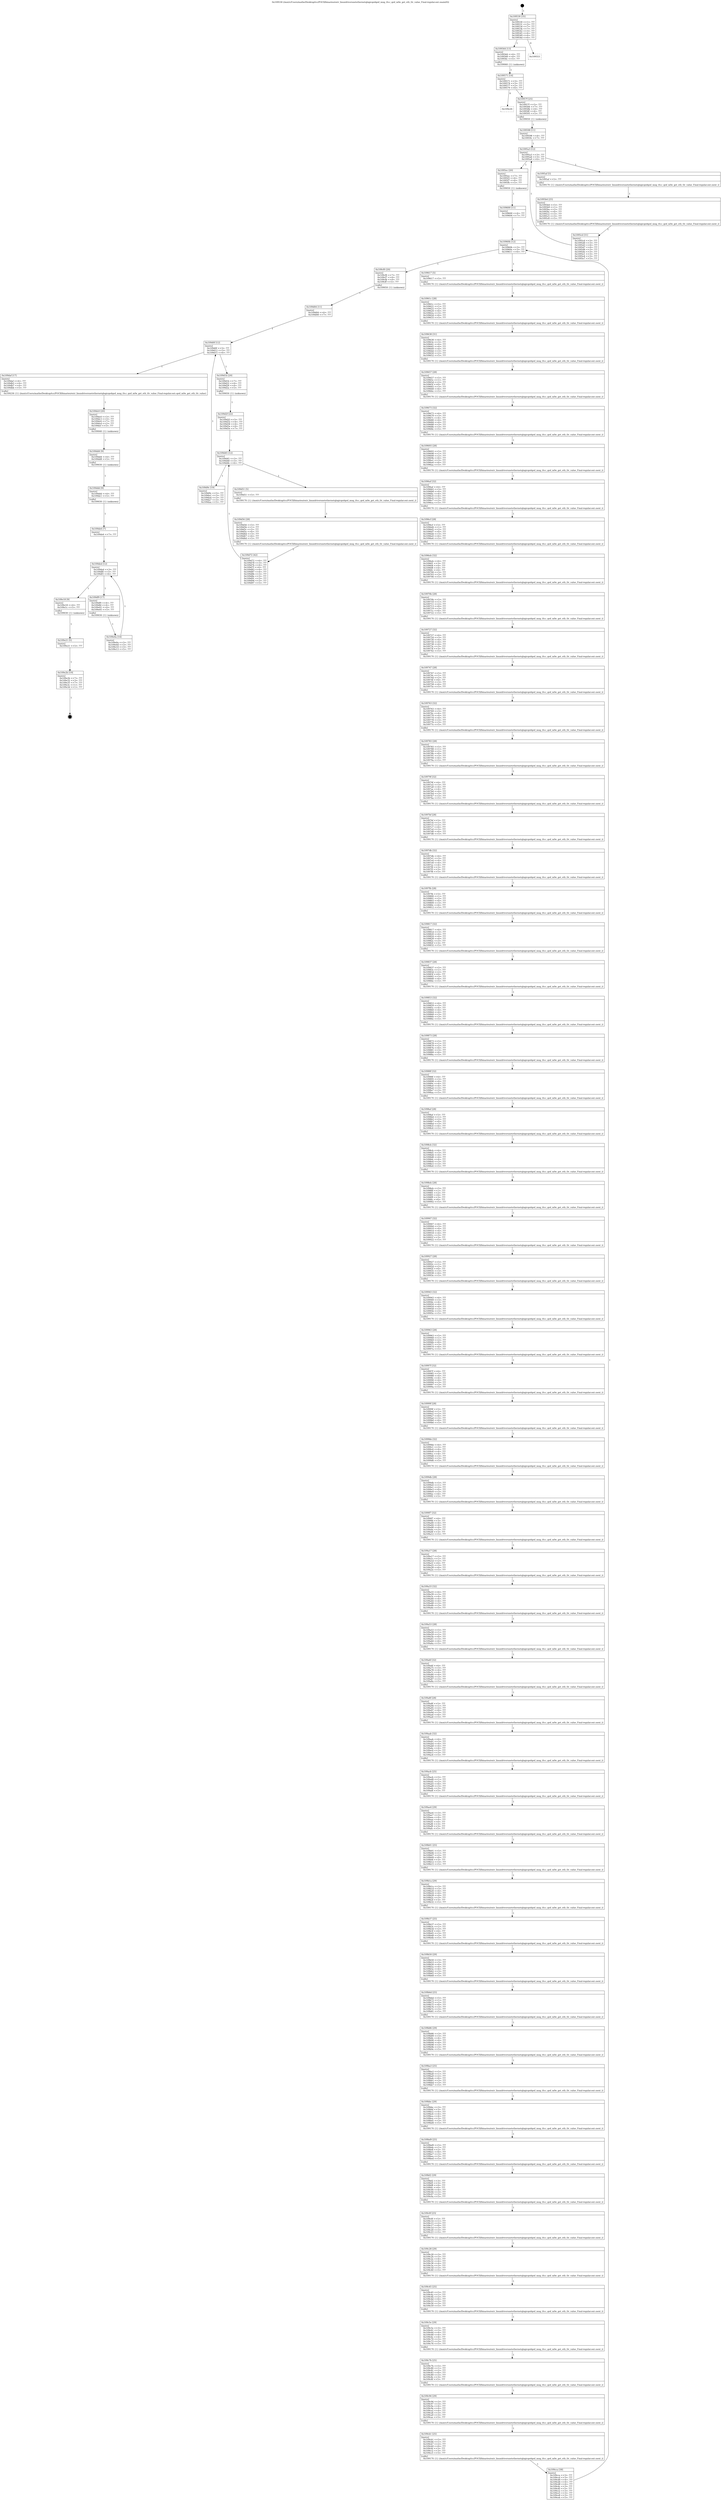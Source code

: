 digraph "0x109530" {
  label = "0x109530 (/mnt/c/Users/mathe/Desktop/tcc/POCII/binaries/extr_linuxdriversnetethernetqlogicqedqed_mng_tlv.c_qed_mfw_get_eth_tlv_value_Final-regular.out::main(0))"
  labelloc = "t"
  node[shape=record]

  Entry [label="",width=0.3,height=0.3,shape=circle,fillcolor=black,style=filled]
  "0x109530" [label="{
     0x109530 [35]\l
     | [instrs]\l
     &nbsp;&nbsp;0x109530 \<+1\>: ???\l
     &nbsp;&nbsp;0x109531 \<+3\>: ???\l
     &nbsp;&nbsp;0x109534 \<+7\>: ???\l
     &nbsp;&nbsp;0x10953b \<+7\>: ???\l
     &nbsp;&nbsp;0x109542 \<+3\>: ???\l
     &nbsp;&nbsp;0x109545 \<+4\>: ???\l
     &nbsp;&nbsp;0x109549 \<+4\>: ???\l
     &nbsp;&nbsp;0x10954d \<+6\>: ???\l
  }"]
  "0x109564" [label="{
     0x109564 [13]\l
     | [instrs]\l
     &nbsp;&nbsp;0x109564 \<+4\>: ???\l
     &nbsp;&nbsp;0x109568 \<+4\>: ???\l
     &nbsp;&nbsp;0x10956c \<+5\>: ???\l
     | [calls]\l
     &nbsp;&nbsp;0x109060 \{1\} (unknown)\l
  }"]
  "0x109553" [label="{
     0x109553\l
  }", style=dashed]
  "0x109571" [label="{
     0x109571 [14]\l
     | [instrs]\l
     &nbsp;&nbsp;0x109571 \<+3\>: ???\l
     &nbsp;&nbsp;0x109574 \<+3\>: ???\l
     &nbsp;&nbsp;0x109577 \<+2\>: ???\l
     &nbsp;&nbsp;0x109579 \<+6\>: ???\l
  }"]
  "0x109e26" [label="{
     0x109e26\l
  }", style=dashed]
  "0x10957f" [label="{
     0x10957f [25]\l
     | [instrs]\l
     &nbsp;&nbsp;0x10957f \<+5\>: ???\l
     &nbsp;&nbsp;0x109584 \<+7\>: ???\l
     &nbsp;&nbsp;0x10958b \<+4\>: ???\l
     &nbsp;&nbsp;0x10958f \<+4\>: ???\l
     &nbsp;&nbsp;0x109593 \<+5\>: ???\l
     | [calls]\l
     &nbsp;&nbsp;0x109050 \{1\} (unknown)\l
  }"]
  Exit [label="",width=0.3,height=0.3,shape=circle,fillcolor=black,style=filled,peripheries=2]
  "0x1095a3" [label="{
     0x1095a3 [12]\l
     | [instrs]\l
     &nbsp;&nbsp;0x1095a3 \<+3\>: ???\l
     &nbsp;&nbsp;0x1095a6 \<+3\>: ???\l
     &nbsp;&nbsp;0x1095a9 \<+6\>: ???\l
  }"]
  "0x1095ec" [label="{
     0x1095ec [20]\l
     | [instrs]\l
     &nbsp;&nbsp;0x1095ec \<+7\>: ???\l
     &nbsp;&nbsp;0x1095f3 \<+4\>: ???\l
     &nbsp;&nbsp;0x1095f7 \<+4\>: ???\l
     &nbsp;&nbsp;0x1095fb \<+5\>: ???\l
     | [calls]\l
     &nbsp;&nbsp;0x109050 \{1\} (unknown)\l
  }"]
  "0x1095af" [label="{
     0x1095af [5]\l
     | [instrs]\l
     &nbsp;&nbsp;0x1095af \<+5\>: ???\l
     | [calls]\l
     &nbsp;&nbsp;0x109170 \{1\} (/mnt/c/Users/mathe/Desktop/tcc/POCII/binaries/extr_linuxdriversnetethernetqlogicqedqed_mng_tlv.c_qed_mfw_get_eth_tlv_value_Final-regular.out::next_i)\l
  }"]
  "0x1095b4" [label="{
     0x1095b4 [25]\l
     | [instrs]\l
     &nbsp;&nbsp;0x1095b4 \<+5\>: ???\l
     &nbsp;&nbsp;0x1095b9 \<+1\>: ???\l
     &nbsp;&nbsp;0x1095ba \<+2\>: ???\l
     &nbsp;&nbsp;0x1095bc \<+6\>: ???\l
     &nbsp;&nbsp;0x1095c2 \<+3\>: ???\l
     &nbsp;&nbsp;0x1095c5 \<+3\>: ???\l
     &nbsp;&nbsp;0x1095c8 \<+5\>: ???\l
     | [calls]\l
     &nbsp;&nbsp;0x109170 \{1\} (/mnt/c/Users/mathe/Desktop/tcc/POCII/binaries/extr_linuxdriversnetethernetqlogicqedqed_mng_tlv.c_qed_mfw_get_eth_tlv_value_Final-regular.out::next_i)\l
  }"]
  "0x1095cd" [label="{
     0x1095cd [31]\l
     | [instrs]\l
     &nbsp;&nbsp;0x1095cd \<+3\>: ???\l
     &nbsp;&nbsp;0x1095d0 \<+3\>: ???\l
     &nbsp;&nbsp;0x1095d3 \<+4\>: ???\l
     &nbsp;&nbsp;0x1095d7 \<+4\>: ???\l
     &nbsp;&nbsp;0x1095db \<+3\>: ???\l
     &nbsp;&nbsp;0x1095de \<+3\>: ???\l
     &nbsp;&nbsp;0x1095e1 \<+3\>: ???\l
     &nbsp;&nbsp;0x1095e4 \<+3\>: ???\l
     &nbsp;&nbsp;0x1095e7 \<+5\>: ???\l
  }"]
  "0x109598" [label="{
     0x109598 [11]\l
     | [instrs]\l
     &nbsp;&nbsp;0x109598 \<+4\>: ???\l
     &nbsp;&nbsp;0x10959c \<+7\>: ???\l
  }"]
  "0x10960b" [label="{
     0x10960b [12]\l
     | [instrs]\l
     &nbsp;&nbsp;0x10960b \<+3\>: ???\l
     &nbsp;&nbsp;0x10960e \<+3\>: ???\l
     &nbsp;&nbsp;0x109611 \<+6\>: ???\l
  }"]
  "0x109cf0" [label="{
     0x109cf0 [20]\l
     | [instrs]\l
     &nbsp;&nbsp;0x109cf0 \<+7\>: ???\l
     &nbsp;&nbsp;0x109cf7 \<+4\>: ???\l
     &nbsp;&nbsp;0x109cfb \<+4\>: ???\l
     &nbsp;&nbsp;0x109cff \<+5\>: ???\l
     | [calls]\l
     &nbsp;&nbsp;0x109050 \{1\} (unknown)\l
  }"]
  "0x109617" [label="{
     0x109617 [5]\l
     | [instrs]\l
     &nbsp;&nbsp;0x109617 \<+5\>: ???\l
     | [calls]\l
     &nbsp;&nbsp;0x109170 \{1\} (/mnt/c/Users/mathe/Desktop/tcc/POCII/binaries/extr_linuxdriversnetethernetqlogicqedqed_mng_tlv.c_qed_mfw_get_eth_tlv_value_Final-regular.out::next_i)\l
  }"]
  "0x10961c" [label="{
     0x10961c [28]\l
     | [instrs]\l
     &nbsp;&nbsp;0x10961c \<+5\>: ???\l
     &nbsp;&nbsp;0x109621 \<+1\>: ???\l
     &nbsp;&nbsp;0x109622 \<+2\>: ???\l
     &nbsp;&nbsp;0x109624 \<+6\>: ???\l
     &nbsp;&nbsp;0x10962a \<+3\>: ???\l
     &nbsp;&nbsp;0x10962d \<+6\>: ???\l
     &nbsp;&nbsp;0x109633 \<+5\>: ???\l
     | [calls]\l
     &nbsp;&nbsp;0x109170 \{1\} (/mnt/c/Users/mathe/Desktop/tcc/POCII/binaries/extr_linuxdriversnetethernetqlogicqedqed_mng_tlv.c_qed_mfw_get_eth_tlv_value_Final-regular.out::next_i)\l
  }"]
  "0x109638" [label="{
     0x109638 [31]\l
     | [instrs]\l
     &nbsp;&nbsp;0x109638 \<+6\>: ???\l
     &nbsp;&nbsp;0x10963e \<+3\>: ???\l
     &nbsp;&nbsp;0x109641 \<+4\>: ???\l
     &nbsp;&nbsp;0x109645 \<+4\>: ???\l
     &nbsp;&nbsp;0x109649 \<+4\>: ???\l
     &nbsp;&nbsp;0x10964d \<+3\>: ???\l
     &nbsp;&nbsp;0x109650 \<+2\>: ???\l
     &nbsp;&nbsp;0x109652 \<+5\>: ???\l
     | [calls]\l
     &nbsp;&nbsp;0x109170 \{1\} (/mnt/c/Users/mathe/Desktop/tcc/POCII/binaries/extr_linuxdriversnetethernetqlogicqedqed_mng_tlv.c_qed_mfw_get_eth_tlv_value_Final-regular.out::next_i)\l
  }"]
  "0x109657" [label="{
     0x109657 [28]\l
     | [instrs]\l
     &nbsp;&nbsp;0x109657 \<+5\>: ???\l
     &nbsp;&nbsp;0x10965c \<+1\>: ???\l
     &nbsp;&nbsp;0x10965d \<+2\>: ???\l
     &nbsp;&nbsp;0x10965f \<+6\>: ???\l
     &nbsp;&nbsp;0x109665 \<+3\>: ???\l
     &nbsp;&nbsp;0x109668 \<+6\>: ???\l
     &nbsp;&nbsp;0x10966e \<+5\>: ???\l
     | [calls]\l
     &nbsp;&nbsp;0x109170 \{1\} (/mnt/c/Users/mathe/Desktop/tcc/POCII/binaries/extr_linuxdriversnetethernetqlogicqedqed_mng_tlv.c_qed_mfw_get_eth_tlv_value_Final-regular.out::next_i)\l
  }"]
  "0x109673" [label="{
     0x109673 [32]\l
     | [instrs]\l
     &nbsp;&nbsp;0x109673 \<+6\>: ???\l
     &nbsp;&nbsp;0x109679 \<+3\>: ???\l
     &nbsp;&nbsp;0x10967c \<+4\>: ???\l
     &nbsp;&nbsp;0x109680 \<+4\>: ???\l
     &nbsp;&nbsp;0x109684 \<+4\>: ???\l
     &nbsp;&nbsp;0x109688 \<+3\>: ???\l
     &nbsp;&nbsp;0x10968b \<+3\>: ???\l
     &nbsp;&nbsp;0x10968e \<+5\>: ???\l
     | [calls]\l
     &nbsp;&nbsp;0x109170 \{1\} (/mnt/c/Users/mathe/Desktop/tcc/POCII/binaries/extr_linuxdriversnetethernetqlogicqedqed_mng_tlv.c_qed_mfw_get_eth_tlv_value_Final-regular.out::next_i)\l
  }"]
  "0x109693" [label="{
     0x109693 [28]\l
     | [instrs]\l
     &nbsp;&nbsp;0x109693 \<+5\>: ???\l
     &nbsp;&nbsp;0x109698 \<+1\>: ???\l
     &nbsp;&nbsp;0x109699 \<+2\>: ???\l
     &nbsp;&nbsp;0x10969b \<+6\>: ???\l
     &nbsp;&nbsp;0x1096a1 \<+3\>: ???\l
     &nbsp;&nbsp;0x1096a4 \<+6\>: ???\l
     &nbsp;&nbsp;0x1096aa \<+5\>: ???\l
     | [calls]\l
     &nbsp;&nbsp;0x109170 \{1\} (/mnt/c/Users/mathe/Desktop/tcc/POCII/binaries/extr_linuxdriversnetethernetqlogicqedqed_mng_tlv.c_qed_mfw_get_eth_tlv_value_Final-regular.out::next_i)\l
  }"]
  "0x1096af" [label="{
     0x1096af [32]\l
     | [instrs]\l
     &nbsp;&nbsp;0x1096af \<+6\>: ???\l
     &nbsp;&nbsp;0x1096b5 \<+3\>: ???\l
     &nbsp;&nbsp;0x1096b8 \<+4\>: ???\l
     &nbsp;&nbsp;0x1096bc \<+4\>: ???\l
     &nbsp;&nbsp;0x1096c0 \<+4\>: ???\l
     &nbsp;&nbsp;0x1096c4 \<+3\>: ???\l
     &nbsp;&nbsp;0x1096c7 \<+3\>: ???\l
     &nbsp;&nbsp;0x1096ca \<+5\>: ???\l
     | [calls]\l
     &nbsp;&nbsp;0x109170 \{1\} (/mnt/c/Users/mathe/Desktop/tcc/POCII/binaries/extr_linuxdriversnetethernetqlogicqedqed_mng_tlv.c_qed_mfw_get_eth_tlv_value_Final-regular.out::next_i)\l
  }"]
  "0x1096cf" [label="{
     0x1096cf [28]\l
     | [instrs]\l
     &nbsp;&nbsp;0x1096cf \<+5\>: ???\l
     &nbsp;&nbsp;0x1096d4 \<+1\>: ???\l
     &nbsp;&nbsp;0x1096d5 \<+2\>: ???\l
     &nbsp;&nbsp;0x1096d7 \<+6\>: ???\l
     &nbsp;&nbsp;0x1096dd \<+3\>: ???\l
     &nbsp;&nbsp;0x1096e0 \<+6\>: ???\l
     &nbsp;&nbsp;0x1096e6 \<+5\>: ???\l
     | [calls]\l
     &nbsp;&nbsp;0x109170 \{1\} (/mnt/c/Users/mathe/Desktop/tcc/POCII/binaries/extr_linuxdriversnetethernetqlogicqedqed_mng_tlv.c_qed_mfw_get_eth_tlv_value_Final-regular.out::next_i)\l
  }"]
  "0x1096eb" [label="{
     0x1096eb [32]\l
     | [instrs]\l
     &nbsp;&nbsp;0x1096eb \<+6\>: ???\l
     &nbsp;&nbsp;0x1096f1 \<+3\>: ???\l
     &nbsp;&nbsp;0x1096f4 \<+4\>: ???\l
     &nbsp;&nbsp;0x1096f8 \<+4\>: ???\l
     &nbsp;&nbsp;0x1096fc \<+4\>: ???\l
     &nbsp;&nbsp;0x109700 \<+3\>: ???\l
     &nbsp;&nbsp;0x109703 \<+3\>: ???\l
     &nbsp;&nbsp;0x109706 \<+5\>: ???\l
     | [calls]\l
     &nbsp;&nbsp;0x109170 \{1\} (/mnt/c/Users/mathe/Desktop/tcc/POCII/binaries/extr_linuxdriversnetethernetqlogicqedqed_mng_tlv.c_qed_mfw_get_eth_tlv_value_Final-regular.out::next_i)\l
  }"]
  "0x10970b" [label="{
     0x10970b [28]\l
     | [instrs]\l
     &nbsp;&nbsp;0x10970b \<+5\>: ???\l
     &nbsp;&nbsp;0x109710 \<+1\>: ???\l
     &nbsp;&nbsp;0x109711 \<+2\>: ???\l
     &nbsp;&nbsp;0x109713 \<+6\>: ???\l
     &nbsp;&nbsp;0x109719 \<+3\>: ???\l
     &nbsp;&nbsp;0x10971c \<+6\>: ???\l
     &nbsp;&nbsp;0x109722 \<+5\>: ???\l
     | [calls]\l
     &nbsp;&nbsp;0x109170 \{1\} (/mnt/c/Users/mathe/Desktop/tcc/POCII/binaries/extr_linuxdriversnetethernetqlogicqedqed_mng_tlv.c_qed_mfw_get_eth_tlv_value_Final-regular.out::next_i)\l
  }"]
  "0x109727" [label="{
     0x109727 [32]\l
     | [instrs]\l
     &nbsp;&nbsp;0x109727 \<+6\>: ???\l
     &nbsp;&nbsp;0x10972d \<+3\>: ???\l
     &nbsp;&nbsp;0x109730 \<+4\>: ???\l
     &nbsp;&nbsp;0x109734 \<+4\>: ???\l
     &nbsp;&nbsp;0x109738 \<+4\>: ???\l
     &nbsp;&nbsp;0x10973c \<+3\>: ???\l
     &nbsp;&nbsp;0x10973f \<+3\>: ???\l
     &nbsp;&nbsp;0x109742 \<+5\>: ???\l
     | [calls]\l
     &nbsp;&nbsp;0x109170 \{1\} (/mnt/c/Users/mathe/Desktop/tcc/POCII/binaries/extr_linuxdriversnetethernetqlogicqedqed_mng_tlv.c_qed_mfw_get_eth_tlv_value_Final-regular.out::next_i)\l
  }"]
  "0x109747" [label="{
     0x109747 [28]\l
     | [instrs]\l
     &nbsp;&nbsp;0x109747 \<+5\>: ???\l
     &nbsp;&nbsp;0x10974c \<+1\>: ???\l
     &nbsp;&nbsp;0x10974d \<+2\>: ???\l
     &nbsp;&nbsp;0x10974f \<+6\>: ???\l
     &nbsp;&nbsp;0x109755 \<+3\>: ???\l
     &nbsp;&nbsp;0x109758 \<+6\>: ???\l
     &nbsp;&nbsp;0x10975e \<+5\>: ???\l
     | [calls]\l
     &nbsp;&nbsp;0x109170 \{1\} (/mnt/c/Users/mathe/Desktop/tcc/POCII/binaries/extr_linuxdriversnetethernetqlogicqedqed_mng_tlv.c_qed_mfw_get_eth_tlv_value_Final-regular.out::next_i)\l
  }"]
  "0x109763" [label="{
     0x109763 [32]\l
     | [instrs]\l
     &nbsp;&nbsp;0x109763 \<+6\>: ???\l
     &nbsp;&nbsp;0x109769 \<+3\>: ???\l
     &nbsp;&nbsp;0x10976c \<+4\>: ???\l
     &nbsp;&nbsp;0x109770 \<+4\>: ???\l
     &nbsp;&nbsp;0x109774 \<+4\>: ???\l
     &nbsp;&nbsp;0x109778 \<+3\>: ???\l
     &nbsp;&nbsp;0x10977b \<+3\>: ???\l
     &nbsp;&nbsp;0x10977e \<+5\>: ???\l
     | [calls]\l
     &nbsp;&nbsp;0x109170 \{1\} (/mnt/c/Users/mathe/Desktop/tcc/POCII/binaries/extr_linuxdriversnetethernetqlogicqedqed_mng_tlv.c_qed_mfw_get_eth_tlv_value_Final-regular.out::next_i)\l
  }"]
  "0x109783" [label="{
     0x109783 [28]\l
     | [instrs]\l
     &nbsp;&nbsp;0x109783 \<+5\>: ???\l
     &nbsp;&nbsp;0x109788 \<+1\>: ???\l
     &nbsp;&nbsp;0x109789 \<+2\>: ???\l
     &nbsp;&nbsp;0x10978b \<+6\>: ???\l
     &nbsp;&nbsp;0x109791 \<+3\>: ???\l
     &nbsp;&nbsp;0x109794 \<+6\>: ???\l
     &nbsp;&nbsp;0x10979a \<+5\>: ???\l
     | [calls]\l
     &nbsp;&nbsp;0x109170 \{1\} (/mnt/c/Users/mathe/Desktop/tcc/POCII/binaries/extr_linuxdriversnetethernetqlogicqedqed_mng_tlv.c_qed_mfw_get_eth_tlv_value_Final-regular.out::next_i)\l
  }"]
  "0x10979f" [label="{
     0x10979f [32]\l
     | [instrs]\l
     &nbsp;&nbsp;0x10979f \<+6\>: ???\l
     &nbsp;&nbsp;0x1097a5 \<+3\>: ???\l
     &nbsp;&nbsp;0x1097a8 \<+4\>: ???\l
     &nbsp;&nbsp;0x1097ac \<+4\>: ???\l
     &nbsp;&nbsp;0x1097b0 \<+4\>: ???\l
     &nbsp;&nbsp;0x1097b4 \<+3\>: ???\l
     &nbsp;&nbsp;0x1097b7 \<+3\>: ???\l
     &nbsp;&nbsp;0x1097ba \<+5\>: ???\l
     | [calls]\l
     &nbsp;&nbsp;0x109170 \{1\} (/mnt/c/Users/mathe/Desktop/tcc/POCII/binaries/extr_linuxdriversnetethernetqlogicqedqed_mng_tlv.c_qed_mfw_get_eth_tlv_value_Final-regular.out::next_i)\l
  }"]
  "0x1097bf" [label="{
     0x1097bf [28]\l
     | [instrs]\l
     &nbsp;&nbsp;0x1097bf \<+5\>: ???\l
     &nbsp;&nbsp;0x1097c4 \<+1\>: ???\l
     &nbsp;&nbsp;0x1097c5 \<+2\>: ???\l
     &nbsp;&nbsp;0x1097c7 \<+6\>: ???\l
     &nbsp;&nbsp;0x1097cd \<+3\>: ???\l
     &nbsp;&nbsp;0x1097d0 \<+6\>: ???\l
     &nbsp;&nbsp;0x1097d6 \<+5\>: ???\l
     | [calls]\l
     &nbsp;&nbsp;0x109170 \{1\} (/mnt/c/Users/mathe/Desktop/tcc/POCII/binaries/extr_linuxdriversnetethernetqlogicqedqed_mng_tlv.c_qed_mfw_get_eth_tlv_value_Final-regular.out::next_i)\l
  }"]
  "0x1097db" [label="{
     0x1097db [32]\l
     | [instrs]\l
     &nbsp;&nbsp;0x1097db \<+6\>: ???\l
     &nbsp;&nbsp;0x1097e1 \<+3\>: ???\l
     &nbsp;&nbsp;0x1097e4 \<+4\>: ???\l
     &nbsp;&nbsp;0x1097e8 \<+4\>: ???\l
     &nbsp;&nbsp;0x1097ec \<+4\>: ???\l
     &nbsp;&nbsp;0x1097f0 \<+3\>: ???\l
     &nbsp;&nbsp;0x1097f3 \<+3\>: ???\l
     &nbsp;&nbsp;0x1097f6 \<+5\>: ???\l
     | [calls]\l
     &nbsp;&nbsp;0x109170 \{1\} (/mnt/c/Users/mathe/Desktop/tcc/POCII/binaries/extr_linuxdriversnetethernetqlogicqedqed_mng_tlv.c_qed_mfw_get_eth_tlv_value_Final-regular.out::next_i)\l
  }"]
  "0x1097fb" [label="{
     0x1097fb [28]\l
     | [instrs]\l
     &nbsp;&nbsp;0x1097fb \<+5\>: ???\l
     &nbsp;&nbsp;0x109800 \<+1\>: ???\l
     &nbsp;&nbsp;0x109801 \<+2\>: ???\l
     &nbsp;&nbsp;0x109803 \<+6\>: ???\l
     &nbsp;&nbsp;0x109809 \<+3\>: ???\l
     &nbsp;&nbsp;0x10980c \<+6\>: ???\l
     &nbsp;&nbsp;0x109812 \<+5\>: ???\l
     | [calls]\l
     &nbsp;&nbsp;0x109170 \{1\} (/mnt/c/Users/mathe/Desktop/tcc/POCII/binaries/extr_linuxdriversnetethernetqlogicqedqed_mng_tlv.c_qed_mfw_get_eth_tlv_value_Final-regular.out::next_i)\l
  }"]
  "0x109817" [label="{
     0x109817 [32]\l
     | [instrs]\l
     &nbsp;&nbsp;0x109817 \<+6\>: ???\l
     &nbsp;&nbsp;0x10981d \<+3\>: ???\l
     &nbsp;&nbsp;0x109820 \<+4\>: ???\l
     &nbsp;&nbsp;0x109824 \<+4\>: ???\l
     &nbsp;&nbsp;0x109828 \<+4\>: ???\l
     &nbsp;&nbsp;0x10982c \<+3\>: ???\l
     &nbsp;&nbsp;0x10982f \<+3\>: ???\l
     &nbsp;&nbsp;0x109832 \<+5\>: ???\l
     | [calls]\l
     &nbsp;&nbsp;0x109170 \{1\} (/mnt/c/Users/mathe/Desktop/tcc/POCII/binaries/extr_linuxdriversnetethernetqlogicqedqed_mng_tlv.c_qed_mfw_get_eth_tlv_value_Final-regular.out::next_i)\l
  }"]
  "0x109837" [label="{
     0x109837 [28]\l
     | [instrs]\l
     &nbsp;&nbsp;0x109837 \<+5\>: ???\l
     &nbsp;&nbsp;0x10983c \<+1\>: ???\l
     &nbsp;&nbsp;0x10983d \<+2\>: ???\l
     &nbsp;&nbsp;0x10983f \<+6\>: ???\l
     &nbsp;&nbsp;0x109845 \<+3\>: ???\l
     &nbsp;&nbsp;0x109848 \<+6\>: ???\l
     &nbsp;&nbsp;0x10984e \<+5\>: ???\l
     | [calls]\l
     &nbsp;&nbsp;0x109170 \{1\} (/mnt/c/Users/mathe/Desktop/tcc/POCII/binaries/extr_linuxdriversnetethernetqlogicqedqed_mng_tlv.c_qed_mfw_get_eth_tlv_value_Final-regular.out::next_i)\l
  }"]
  "0x109853" [label="{
     0x109853 [32]\l
     | [instrs]\l
     &nbsp;&nbsp;0x109853 \<+6\>: ???\l
     &nbsp;&nbsp;0x109859 \<+3\>: ???\l
     &nbsp;&nbsp;0x10985c \<+4\>: ???\l
     &nbsp;&nbsp;0x109860 \<+4\>: ???\l
     &nbsp;&nbsp;0x109864 \<+4\>: ???\l
     &nbsp;&nbsp;0x109868 \<+3\>: ???\l
     &nbsp;&nbsp;0x10986b \<+3\>: ???\l
     &nbsp;&nbsp;0x10986e \<+5\>: ???\l
     | [calls]\l
     &nbsp;&nbsp;0x109170 \{1\} (/mnt/c/Users/mathe/Desktop/tcc/POCII/binaries/extr_linuxdriversnetethernetqlogicqedqed_mng_tlv.c_qed_mfw_get_eth_tlv_value_Final-regular.out::next_i)\l
  }"]
  "0x109873" [label="{
     0x109873 [28]\l
     | [instrs]\l
     &nbsp;&nbsp;0x109873 \<+5\>: ???\l
     &nbsp;&nbsp;0x109878 \<+1\>: ???\l
     &nbsp;&nbsp;0x109879 \<+2\>: ???\l
     &nbsp;&nbsp;0x10987b \<+6\>: ???\l
     &nbsp;&nbsp;0x109881 \<+3\>: ???\l
     &nbsp;&nbsp;0x109884 \<+6\>: ???\l
     &nbsp;&nbsp;0x10988a \<+5\>: ???\l
     | [calls]\l
     &nbsp;&nbsp;0x109170 \{1\} (/mnt/c/Users/mathe/Desktop/tcc/POCII/binaries/extr_linuxdriversnetethernetqlogicqedqed_mng_tlv.c_qed_mfw_get_eth_tlv_value_Final-regular.out::next_i)\l
  }"]
  "0x10988f" [label="{
     0x10988f [32]\l
     | [instrs]\l
     &nbsp;&nbsp;0x10988f \<+6\>: ???\l
     &nbsp;&nbsp;0x109895 \<+3\>: ???\l
     &nbsp;&nbsp;0x109898 \<+4\>: ???\l
     &nbsp;&nbsp;0x10989c \<+4\>: ???\l
     &nbsp;&nbsp;0x1098a0 \<+4\>: ???\l
     &nbsp;&nbsp;0x1098a4 \<+3\>: ???\l
     &nbsp;&nbsp;0x1098a7 \<+3\>: ???\l
     &nbsp;&nbsp;0x1098aa \<+5\>: ???\l
     | [calls]\l
     &nbsp;&nbsp;0x109170 \{1\} (/mnt/c/Users/mathe/Desktop/tcc/POCII/binaries/extr_linuxdriversnetethernetqlogicqedqed_mng_tlv.c_qed_mfw_get_eth_tlv_value_Final-regular.out::next_i)\l
  }"]
  "0x1098af" [label="{
     0x1098af [28]\l
     | [instrs]\l
     &nbsp;&nbsp;0x1098af \<+5\>: ???\l
     &nbsp;&nbsp;0x1098b4 \<+1\>: ???\l
     &nbsp;&nbsp;0x1098b5 \<+2\>: ???\l
     &nbsp;&nbsp;0x1098b7 \<+6\>: ???\l
     &nbsp;&nbsp;0x1098bd \<+3\>: ???\l
     &nbsp;&nbsp;0x1098c0 \<+6\>: ???\l
     &nbsp;&nbsp;0x1098c6 \<+5\>: ???\l
     | [calls]\l
     &nbsp;&nbsp;0x109170 \{1\} (/mnt/c/Users/mathe/Desktop/tcc/POCII/binaries/extr_linuxdriversnetethernetqlogicqedqed_mng_tlv.c_qed_mfw_get_eth_tlv_value_Final-regular.out::next_i)\l
  }"]
  "0x1098cb" [label="{
     0x1098cb [32]\l
     | [instrs]\l
     &nbsp;&nbsp;0x1098cb \<+6\>: ???\l
     &nbsp;&nbsp;0x1098d1 \<+3\>: ???\l
     &nbsp;&nbsp;0x1098d4 \<+4\>: ???\l
     &nbsp;&nbsp;0x1098d8 \<+4\>: ???\l
     &nbsp;&nbsp;0x1098dc \<+4\>: ???\l
     &nbsp;&nbsp;0x1098e0 \<+3\>: ???\l
     &nbsp;&nbsp;0x1098e3 \<+3\>: ???\l
     &nbsp;&nbsp;0x1098e6 \<+5\>: ???\l
     | [calls]\l
     &nbsp;&nbsp;0x109170 \{1\} (/mnt/c/Users/mathe/Desktop/tcc/POCII/binaries/extr_linuxdriversnetethernetqlogicqedqed_mng_tlv.c_qed_mfw_get_eth_tlv_value_Final-regular.out::next_i)\l
  }"]
  "0x1098eb" [label="{
     0x1098eb [28]\l
     | [instrs]\l
     &nbsp;&nbsp;0x1098eb \<+5\>: ???\l
     &nbsp;&nbsp;0x1098f0 \<+1\>: ???\l
     &nbsp;&nbsp;0x1098f1 \<+2\>: ???\l
     &nbsp;&nbsp;0x1098f3 \<+6\>: ???\l
     &nbsp;&nbsp;0x1098f9 \<+3\>: ???\l
     &nbsp;&nbsp;0x1098fc \<+6\>: ???\l
     &nbsp;&nbsp;0x109902 \<+5\>: ???\l
     | [calls]\l
     &nbsp;&nbsp;0x109170 \{1\} (/mnt/c/Users/mathe/Desktop/tcc/POCII/binaries/extr_linuxdriversnetethernetqlogicqedqed_mng_tlv.c_qed_mfw_get_eth_tlv_value_Final-regular.out::next_i)\l
  }"]
  "0x109907" [label="{
     0x109907 [32]\l
     | [instrs]\l
     &nbsp;&nbsp;0x109907 \<+6\>: ???\l
     &nbsp;&nbsp;0x10990d \<+3\>: ???\l
     &nbsp;&nbsp;0x109910 \<+4\>: ???\l
     &nbsp;&nbsp;0x109914 \<+4\>: ???\l
     &nbsp;&nbsp;0x109918 \<+4\>: ???\l
     &nbsp;&nbsp;0x10991c \<+3\>: ???\l
     &nbsp;&nbsp;0x10991f \<+3\>: ???\l
     &nbsp;&nbsp;0x109922 \<+5\>: ???\l
     | [calls]\l
     &nbsp;&nbsp;0x109170 \{1\} (/mnt/c/Users/mathe/Desktop/tcc/POCII/binaries/extr_linuxdriversnetethernetqlogicqedqed_mng_tlv.c_qed_mfw_get_eth_tlv_value_Final-regular.out::next_i)\l
  }"]
  "0x109927" [label="{
     0x109927 [28]\l
     | [instrs]\l
     &nbsp;&nbsp;0x109927 \<+5\>: ???\l
     &nbsp;&nbsp;0x10992c \<+1\>: ???\l
     &nbsp;&nbsp;0x10992d \<+2\>: ???\l
     &nbsp;&nbsp;0x10992f \<+6\>: ???\l
     &nbsp;&nbsp;0x109935 \<+3\>: ???\l
     &nbsp;&nbsp;0x109938 \<+6\>: ???\l
     &nbsp;&nbsp;0x10993e \<+5\>: ???\l
     | [calls]\l
     &nbsp;&nbsp;0x109170 \{1\} (/mnt/c/Users/mathe/Desktop/tcc/POCII/binaries/extr_linuxdriversnetethernetqlogicqedqed_mng_tlv.c_qed_mfw_get_eth_tlv_value_Final-regular.out::next_i)\l
  }"]
  "0x109943" [label="{
     0x109943 [32]\l
     | [instrs]\l
     &nbsp;&nbsp;0x109943 \<+6\>: ???\l
     &nbsp;&nbsp;0x109949 \<+3\>: ???\l
     &nbsp;&nbsp;0x10994c \<+4\>: ???\l
     &nbsp;&nbsp;0x109950 \<+4\>: ???\l
     &nbsp;&nbsp;0x109954 \<+4\>: ???\l
     &nbsp;&nbsp;0x109958 \<+3\>: ???\l
     &nbsp;&nbsp;0x10995b \<+3\>: ???\l
     &nbsp;&nbsp;0x10995e \<+5\>: ???\l
     | [calls]\l
     &nbsp;&nbsp;0x109170 \{1\} (/mnt/c/Users/mathe/Desktop/tcc/POCII/binaries/extr_linuxdriversnetethernetqlogicqedqed_mng_tlv.c_qed_mfw_get_eth_tlv_value_Final-regular.out::next_i)\l
  }"]
  "0x109963" [label="{
     0x109963 [28]\l
     | [instrs]\l
     &nbsp;&nbsp;0x109963 \<+5\>: ???\l
     &nbsp;&nbsp;0x109968 \<+1\>: ???\l
     &nbsp;&nbsp;0x109969 \<+2\>: ???\l
     &nbsp;&nbsp;0x10996b \<+6\>: ???\l
     &nbsp;&nbsp;0x109971 \<+3\>: ???\l
     &nbsp;&nbsp;0x109974 \<+6\>: ???\l
     &nbsp;&nbsp;0x10997a \<+5\>: ???\l
     | [calls]\l
     &nbsp;&nbsp;0x109170 \{1\} (/mnt/c/Users/mathe/Desktop/tcc/POCII/binaries/extr_linuxdriversnetethernetqlogicqedqed_mng_tlv.c_qed_mfw_get_eth_tlv_value_Final-regular.out::next_i)\l
  }"]
  "0x10997f" [label="{
     0x10997f [32]\l
     | [instrs]\l
     &nbsp;&nbsp;0x10997f \<+6\>: ???\l
     &nbsp;&nbsp;0x109985 \<+3\>: ???\l
     &nbsp;&nbsp;0x109988 \<+4\>: ???\l
     &nbsp;&nbsp;0x10998c \<+4\>: ???\l
     &nbsp;&nbsp;0x109990 \<+4\>: ???\l
     &nbsp;&nbsp;0x109994 \<+3\>: ???\l
     &nbsp;&nbsp;0x109997 \<+3\>: ???\l
     &nbsp;&nbsp;0x10999a \<+5\>: ???\l
     | [calls]\l
     &nbsp;&nbsp;0x109170 \{1\} (/mnt/c/Users/mathe/Desktop/tcc/POCII/binaries/extr_linuxdriversnetethernetqlogicqedqed_mng_tlv.c_qed_mfw_get_eth_tlv_value_Final-regular.out::next_i)\l
  }"]
  "0x10999f" [label="{
     0x10999f [28]\l
     | [instrs]\l
     &nbsp;&nbsp;0x10999f \<+5\>: ???\l
     &nbsp;&nbsp;0x1099a4 \<+1\>: ???\l
     &nbsp;&nbsp;0x1099a5 \<+2\>: ???\l
     &nbsp;&nbsp;0x1099a7 \<+6\>: ???\l
     &nbsp;&nbsp;0x1099ad \<+3\>: ???\l
     &nbsp;&nbsp;0x1099b0 \<+6\>: ???\l
     &nbsp;&nbsp;0x1099b6 \<+5\>: ???\l
     | [calls]\l
     &nbsp;&nbsp;0x109170 \{1\} (/mnt/c/Users/mathe/Desktop/tcc/POCII/binaries/extr_linuxdriversnetethernetqlogicqedqed_mng_tlv.c_qed_mfw_get_eth_tlv_value_Final-regular.out::next_i)\l
  }"]
  "0x1099bb" [label="{
     0x1099bb [32]\l
     | [instrs]\l
     &nbsp;&nbsp;0x1099bb \<+6\>: ???\l
     &nbsp;&nbsp;0x1099c1 \<+3\>: ???\l
     &nbsp;&nbsp;0x1099c4 \<+4\>: ???\l
     &nbsp;&nbsp;0x1099c8 \<+4\>: ???\l
     &nbsp;&nbsp;0x1099cc \<+4\>: ???\l
     &nbsp;&nbsp;0x1099d0 \<+3\>: ???\l
     &nbsp;&nbsp;0x1099d3 \<+3\>: ???\l
     &nbsp;&nbsp;0x1099d6 \<+5\>: ???\l
     | [calls]\l
     &nbsp;&nbsp;0x109170 \{1\} (/mnt/c/Users/mathe/Desktop/tcc/POCII/binaries/extr_linuxdriversnetethernetqlogicqedqed_mng_tlv.c_qed_mfw_get_eth_tlv_value_Final-regular.out::next_i)\l
  }"]
  "0x1099db" [label="{
     0x1099db [28]\l
     | [instrs]\l
     &nbsp;&nbsp;0x1099db \<+5\>: ???\l
     &nbsp;&nbsp;0x1099e0 \<+1\>: ???\l
     &nbsp;&nbsp;0x1099e1 \<+2\>: ???\l
     &nbsp;&nbsp;0x1099e3 \<+6\>: ???\l
     &nbsp;&nbsp;0x1099e9 \<+3\>: ???\l
     &nbsp;&nbsp;0x1099ec \<+6\>: ???\l
     &nbsp;&nbsp;0x1099f2 \<+5\>: ???\l
     | [calls]\l
     &nbsp;&nbsp;0x109170 \{1\} (/mnt/c/Users/mathe/Desktop/tcc/POCII/binaries/extr_linuxdriversnetethernetqlogicqedqed_mng_tlv.c_qed_mfw_get_eth_tlv_value_Final-regular.out::next_i)\l
  }"]
  "0x1099f7" [label="{
     0x1099f7 [32]\l
     | [instrs]\l
     &nbsp;&nbsp;0x1099f7 \<+6\>: ???\l
     &nbsp;&nbsp;0x1099fd \<+3\>: ???\l
     &nbsp;&nbsp;0x109a00 \<+4\>: ???\l
     &nbsp;&nbsp;0x109a04 \<+4\>: ???\l
     &nbsp;&nbsp;0x109a08 \<+4\>: ???\l
     &nbsp;&nbsp;0x109a0c \<+3\>: ???\l
     &nbsp;&nbsp;0x109a0f \<+3\>: ???\l
     &nbsp;&nbsp;0x109a12 \<+5\>: ???\l
     | [calls]\l
     &nbsp;&nbsp;0x109170 \{1\} (/mnt/c/Users/mathe/Desktop/tcc/POCII/binaries/extr_linuxdriversnetethernetqlogicqedqed_mng_tlv.c_qed_mfw_get_eth_tlv_value_Final-regular.out::next_i)\l
  }"]
  "0x109a17" [label="{
     0x109a17 [28]\l
     | [instrs]\l
     &nbsp;&nbsp;0x109a17 \<+5\>: ???\l
     &nbsp;&nbsp;0x109a1c \<+1\>: ???\l
     &nbsp;&nbsp;0x109a1d \<+2\>: ???\l
     &nbsp;&nbsp;0x109a1f \<+6\>: ???\l
     &nbsp;&nbsp;0x109a25 \<+3\>: ???\l
     &nbsp;&nbsp;0x109a28 \<+6\>: ???\l
     &nbsp;&nbsp;0x109a2e \<+5\>: ???\l
     | [calls]\l
     &nbsp;&nbsp;0x109170 \{1\} (/mnt/c/Users/mathe/Desktop/tcc/POCII/binaries/extr_linuxdriversnetethernetqlogicqedqed_mng_tlv.c_qed_mfw_get_eth_tlv_value_Final-regular.out::next_i)\l
  }"]
  "0x109a33" [label="{
     0x109a33 [32]\l
     | [instrs]\l
     &nbsp;&nbsp;0x109a33 \<+6\>: ???\l
     &nbsp;&nbsp;0x109a39 \<+3\>: ???\l
     &nbsp;&nbsp;0x109a3c \<+4\>: ???\l
     &nbsp;&nbsp;0x109a40 \<+4\>: ???\l
     &nbsp;&nbsp;0x109a44 \<+4\>: ???\l
     &nbsp;&nbsp;0x109a48 \<+3\>: ???\l
     &nbsp;&nbsp;0x109a4b \<+3\>: ???\l
     &nbsp;&nbsp;0x109a4e \<+5\>: ???\l
     | [calls]\l
     &nbsp;&nbsp;0x109170 \{1\} (/mnt/c/Users/mathe/Desktop/tcc/POCII/binaries/extr_linuxdriversnetethernetqlogicqedqed_mng_tlv.c_qed_mfw_get_eth_tlv_value_Final-regular.out::next_i)\l
  }"]
  "0x109a53" [label="{
     0x109a53 [28]\l
     | [instrs]\l
     &nbsp;&nbsp;0x109a53 \<+5\>: ???\l
     &nbsp;&nbsp;0x109a58 \<+1\>: ???\l
     &nbsp;&nbsp;0x109a59 \<+2\>: ???\l
     &nbsp;&nbsp;0x109a5b \<+6\>: ???\l
     &nbsp;&nbsp;0x109a61 \<+3\>: ???\l
     &nbsp;&nbsp;0x109a64 \<+6\>: ???\l
     &nbsp;&nbsp;0x109a6a \<+5\>: ???\l
     | [calls]\l
     &nbsp;&nbsp;0x109170 \{1\} (/mnt/c/Users/mathe/Desktop/tcc/POCII/binaries/extr_linuxdriversnetethernetqlogicqedqed_mng_tlv.c_qed_mfw_get_eth_tlv_value_Final-regular.out::next_i)\l
  }"]
  "0x109a6f" [label="{
     0x109a6f [32]\l
     | [instrs]\l
     &nbsp;&nbsp;0x109a6f \<+6\>: ???\l
     &nbsp;&nbsp;0x109a75 \<+3\>: ???\l
     &nbsp;&nbsp;0x109a78 \<+4\>: ???\l
     &nbsp;&nbsp;0x109a7c \<+4\>: ???\l
     &nbsp;&nbsp;0x109a80 \<+4\>: ???\l
     &nbsp;&nbsp;0x109a84 \<+3\>: ???\l
     &nbsp;&nbsp;0x109a87 \<+3\>: ???\l
     &nbsp;&nbsp;0x109a8a \<+5\>: ???\l
     | [calls]\l
     &nbsp;&nbsp;0x109170 \{1\} (/mnt/c/Users/mathe/Desktop/tcc/POCII/binaries/extr_linuxdriversnetethernetqlogicqedqed_mng_tlv.c_qed_mfw_get_eth_tlv_value_Final-regular.out::next_i)\l
  }"]
  "0x109a8f" [label="{
     0x109a8f [28]\l
     | [instrs]\l
     &nbsp;&nbsp;0x109a8f \<+5\>: ???\l
     &nbsp;&nbsp;0x109a94 \<+1\>: ???\l
     &nbsp;&nbsp;0x109a95 \<+2\>: ???\l
     &nbsp;&nbsp;0x109a97 \<+6\>: ???\l
     &nbsp;&nbsp;0x109a9d \<+3\>: ???\l
     &nbsp;&nbsp;0x109aa0 \<+6\>: ???\l
     &nbsp;&nbsp;0x109aa6 \<+5\>: ???\l
     | [calls]\l
     &nbsp;&nbsp;0x109170 \{1\} (/mnt/c/Users/mathe/Desktop/tcc/POCII/binaries/extr_linuxdriversnetethernetqlogicqedqed_mng_tlv.c_qed_mfw_get_eth_tlv_value_Final-regular.out::next_i)\l
  }"]
  "0x109aab" [label="{
     0x109aab [32]\l
     | [instrs]\l
     &nbsp;&nbsp;0x109aab \<+6\>: ???\l
     &nbsp;&nbsp;0x109ab1 \<+3\>: ???\l
     &nbsp;&nbsp;0x109ab4 \<+4\>: ???\l
     &nbsp;&nbsp;0x109ab8 \<+4\>: ???\l
     &nbsp;&nbsp;0x109abc \<+4\>: ???\l
     &nbsp;&nbsp;0x109ac0 \<+3\>: ???\l
     &nbsp;&nbsp;0x109ac3 \<+3\>: ???\l
     &nbsp;&nbsp;0x109ac6 \<+5\>: ???\l
     | [calls]\l
     &nbsp;&nbsp;0x109170 \{1\} (/mnt/c/Users/mathe/Desktop/tcc/POCII/binaries/extr_linuxdriversnetethernetqlogicqedqed_mng_tlv.c_qed_mfw_get_eth_tlv_value_Final-regular.out::next_i)\l
  }"]
  "0x109acb" [label="{
     0x109acb [25]\l
     | [instrs]\l
     &nbsp;&nbsp;0x109acb \<+5\>: ???\l
     &nbsp;&nbsp;0x109ad0 \<+1\>: ???\l
     &nbsp;&nbsp;0x109ad1 \<+2\>: ???\l
     &nbsp;&nbsp;0x109ad3 \<+6\>: ???\l
     &nbsp;&nbsp;0x109ad9 \<+3\>: ???\l
     &nbsp;&nbsp;0x109adc \<+3\>: ???\l
     &nbsp;&nbsp;0x109adf \<+5\>: ???\l
     | [calls]\l
     &nbsp;&nbsp;0x109170 \{1\} (/mnt/c/Users/mathe/Desktop/tcc/POCII/binaries/extr_linuxdriversnetethernetqlogicqedqed_mng_tlv.c_qed_mfw_get_eth_tlv_value_Final-regular.out::next_i)\l
  }"]
  "0x109ae4" [label="{
     0x109ae4 [29]\l
     | [instrs]\l
     &nbsp;&nbsp;0x109ae4 \<+3\>: ???\l
     &nbsp;&nbsp;0x109ae7 \<+3\>: ???\l
     &nbsp;&nbsp;0x109aea \<+4\>: ???\l
     &nbsp;&nbsp;0x109aee \<+4\>: ???\l
     &nbsp;&nbsp;0x109af2 \<+4\>: ???\l
     &nbsp;&nbsp;0x109af6 \<+3\>: ???\l
     &nbsp;&nbsp;0x109af9 \<+3\>: ???\l
     &nbsp;&nbsp;0x109afc \<+5\>: ???\l
     | [calls]\l
     &nbsp;&nbsp;0x109170 \{1\} (/mnt/c/Users/mathe/Desktop/tcc/POCII/binaries/extr_linuxdriversnetethernetqlogicqedqed_mng_tlv.c_qed_mfw_get_eth_tlv_value_Final-regular.out::next_i)\l
  }"]
  "0x109b01" [label="{
     0x109b01 [25]\l
     | [instrs]\l
     &nbsp;&nbsp;0x109b01 \<+5\>: ???\l
     &nbsp;&nbsp;0x109b06 \<+1\>: ???\l
     &nbsp;&nbsp;0x109b07 \<+2\>: ???\l
     &nbsp;&nbsp;0x109b09 \<+6\>: ???\l
     &nbsp;&nbsp;0x109b0f \<+3\>: ???\l
     &nbsp;&nbsp;0x109b12 \<+3\>: ???\l
     &nbsp;&nbsp;0x109b15 \<+5\>: ???\l
     | [calls]\l
     &nbsp;&nbsp;0x109170 \{1\} (/mnt/c/Users/mathe/Desktop/tcc/POCII/binaries/extr_linuxdriversnetethernetqlogicqedqed_mng_tlv.c_qed_mfw_get_eth_tlv_value_Final-regular.out::next_i)\l
  }"]
  "0x109b1a" [label="{
     0x109b1a [29]\l
     | [instrs]\l
     &nbsp;&nbsp;0x109b1a \<+3\>: ???\l
     &nbsp;&nbsp;0x109b1d \<+3\>: ???\l
     &nbsp;&nbsp;0x109b20 \<+4\>: ???\l
     &nbsp;&nbsp;0x109b24 \<+4\>: ???\l
     &nbsp;&nbsp;0x109b28 \<+4\>: ???\l
     &nbsp;&nbsp;0x109b2c \<+3\>: ???\l
     &nbsp;&nbsp;0x109b2f \<+3\>: ???\l
     &nbsp;&nbsp;0x109b32 \<+5\>: ???\l
     | [calls]\l
     &nbsp;&nbsp;0x109170 \{1\} (/mnt/c/Users/mathe/Desktop/tcc/POCII/binaries/extr_linuxdriversnetethernetqlogicqedqed_mng_tlv.c_qed_mfw_get_eth_tlv_value_Final-regular.out::next_i)\l
  }"]
  "0x109b37" [label="{
     0x109b37 [25]\l
     | [instrs]\l
     &nbsp;&nbsp;0x109b37 \<+5\>: ???\l
     &nbsp;&nbsp;0x109b3c \<+1\>: ???\l
     &nbsp;&nbsp;0x109b3d \<+2\>: ???\l
     &nbsp;&nbsp;0x109b3f \<+6\>: ???\l
     &nbsp;&nbsp;0x109b45 \<+3\>: ???\l
     &nbsp;&nbsp;0x109b48 \<+3\>: ???\l
     &nbsp;&nbsp;0x109b4b \<+5\>: ???\l
     | [calls]\l
     &nbsp;&nbsp;0x109170 \{1\} (/mnt/c/Users/mathe/Desktop/tcc/POCII/binaries/extr_linuxdriversnetethernetqlogicqedqed_mng_tlv.c_qed_mfw_get_eth_tlv_value_Final-regular.out::next_i)\l
  }"]
  "0x109b50" [label="{
     0x109b50 [29]\l
     | [instrs]\l
     &nbsp;&nbsp;0x109b50 \<+3\>: ???\l
     &nbsp;&nbsp;0x109b53 \<+3\>: ???\l
     &nbsp;&nbsp;0x109b56 \<+4\>: ???\l
     &nbsp;&nbsp;0x109b5a \<+4\>: ???\l
     &nbsp;&nbsp;0x109b5e \<+4\>: ???\l
     &nbsp;&nbsp;0x109b62 \<+3\>: ???\l
     &nbsp;&nbsp;0x109b65 \<+3\>: ???\l
     &nbsp;&nbsp;0x109b68 \<+5\>: ???\l
     | [calls]\l
     &nbsp;&nbsp;0x109170 \{1\} (/mnt/c/Users/mathe/Desktop/tcc/POCII/binaries/extr_linuxdriversnetethernetqlogicqedqed_mng_tlv.c_qed_mfw_get_eth_tlv_value_Final-regular.out::next_i)\l
  }"]
  "0x109b6d" [label="{
     0x109b6d [25]\l
     | [instrs]\l
     &nbsp;&nbsp;0x109b6d \<+5\>: ???\l
     &nbsp;&nbsp;0x109b72 \<+1\>: ???\l
     &nbsp;&nbsp;0x109b73 \<+2\>: ???\l
     &nbsp;&nbsp;0x109b75 \<+6\>: ???\l
     &nbsp;&nbsp;0x109b7b \<+3\>: ???\l
     &nbsp;&nbsp;0x109b7e \<+3\>: ???\l
     &nbsp;&nbsp;0x109b81 \<+5\>: ???\l
     | [calls]\l
     &nbsp;&nbsp;0x109170 \{1\} (/mnt/c/Users/mathe/Desktop/tcc/POCII/binaries/extr_linuxdriversnetethernetqlogicqedqed_mng_tlv.c_qed_mfw_get_eth_tlv_value_Final-regular.out::next_i)\l
  }"]
  "0x109b86" [label="{
     0x109b86 [29]\l
     | [instrs]\l
     &nbsp;&nbsp;0x109b86 \<+3\>: ???\l
     &nbsp;&nbsp;0x109b89 \<+3\>: ???\l
     &nbsp;&nbsp;0x109b8c \<+4\>: ???\l
     &nbsp;&nbsp;0x109b90 \<+4\>: ???\l
     &nbsp;&nbsp;0x109b94 \<+4\>: ???\l
     &nbsp;&nbsp;0x109b98 \<+3\>: ???\l
     &nbsp;&nbsp;0x109b9b \<+3\>: ???\l
     &nbsp;&nbsp;0x109b9e \<+5\>: ???\l
     | [calls]\l
     &nbsp;&nbsp;0x109170 \{1\} (/mnt/c/Users/mathe/Desktop/tcc/POCII/binaries/extr_linuxdriversnetethernetqlogicqedqed_mng_tlv.c_qed_mfw_get_eth_tlv_value_Final-regular.out::next_i)\l
  }"]
  "0x109ba3" [label="{
     0x109ba3 [25]\l
     | [instrs]\l
     &nbsp;&nbsp;0x109ba3 \<+5\>: ???\l
     &nbsp;&nbsp;0x109ba8 \<+1\>: ???\l
     &nbsp;&nbsp;0x109ba9 \<+2\>: ???\l
     &nbsp;&nbsp;0x109bab \<+6\>: ???\l
     &nbsp;&nbsp;0x109bb1 \<+3\>: ???\l
     &nbsp;&nbsp;0x109bb4 \<+3\>: ???\l
     &nbsp;&nbsp;0x109bb7 \<+5\>: ???\l
     | [calls]\l
     &nbsp;&nbsp;0x109170 \{1\} (/mnt/c/Users/mathe/Desktop/tcc/POCII/binaries/extr_linuxdriversnetethernetqlogicqedqed_mng_tlv.c_qed_mfw_get_eth_tlv_value_Final-regular.out::next_i)\l
  }"]
  "0x109bbc" [label="{
     0x109bbc [29]\l
     | [instrs]\l
     &nbsp;&nbsp;0x109bbc \<+3\>: ???\l
     &nbsp;&nbsp;0x109bbf \<+3\>: ???\l
     &nbsp;&nbsp;0x109bc2 \<+4\>: ???\l
     &nbsp;&nbsp;0x109bc6 \<+4\>: ???\l
     &nbsp;&nbsp;0x109bca \<+4\>: ???\l
     &nbsp;&nbsp;0x109bce \<+3\>: ???\l
     &nbsp;&nbsp;0x109bd1 \<+3\>: ???\l
     &nbsp;&nbsp;0x109bd4 \<+5\>: ???\l
     | [calls]\l
     &nbsp;&nbsp;0x109170 \{1\} (/mnt/c/Users/mathe/Desktop/tcc/POCII/binaries/extr_linuxdriversnetethernetqlogicqedqed_mng_tlv.c_qed_mfw_get_eth_tlv_value_Final-regular.out::next_i)\l
  }"]
  "0x109bd9" [label="{
     0x109bd9 [25]\l
     | [instrs]\l
     &nbsp;&nbsp;0x109bd9 \<+5\>: ???\l
     &nbsp;&nbsp;0x109bde \<+1\>: ???\l
     &nbsp;&nbsp;0x109bdf \<+2\>: ???\l
     &nbsp;&nbsp;0x109be1 \<+6\>: ???\l
     &nbsp;&nbsp;0x109be7 \<+3\>: ???\l
     &nbsp;&nbsp;0x109bea \<+3\>: ???\l
     &nbsp;&nbsp;0x109bed \<+5\>: ???\l
     | [calls]\l
     &nbsp;&nbsp;0x109170 \{1\} (/mnt/c/Users/mathe/Desktop/tcc/POCII/binaries/extr_linuxdriversnetethernetqlogicqedqed_mng_tlv.c_qed_mfw_get_eth_tlv_value_Final-regular.out::next_i)\l
  }"]
  "0x109bf2" [label="{
     0x109bf2 [29]\l
     | [instrs]\l
     &nbsp;&nbsp;0x109bf2 \<+3\>: ???\l
     &nbsp;&nbsp;0x109bf5 \<+3\>: ???\l
     &nbsp;&nbsp;0x109bf8 \<+4\>: ???\l
     &nbsp;&nbsp;0x109bfc \<+4\>: ???\l
     &nbsp;&nbsp;0x109c00 \<+4\>: ???\l
     &nbsp;&nbsp;0x109c04 \<+3\>: ???\l
     &nbsp;&nbsp;0x109c07 \<+3\>: ???\l
     &nbsp;&nbsp;0x109c0a \<+5\>: ???\l
     | [calls]\l
     &nbsp;&nbsp;0x109170 \{1\} (/mnt/c/Users/mathe/Desktop/tcc/POCII/binaries/extr_linuxdriversnetethernetqlogicqedqed_mng_tlv.c_qed_mfw_get_eth_tlv_value_Final-regular.out::next_i)\l
  }"]
  "0x109c0f" [label="{
     0x109c0f [25]\l
     | [instrs]\l
     &nbsp;&nbsp;0x109c0f \<+5\>: ???\l
     &nbsp;&nbsp;0x109c14 \<+1\>: ???\l
     &nbsp;&nbsp;0x109c15 \<+2\>: ???\l
     &nbsp;&nbsp;0x109c17 \<+6\>: ???\l
     &nbsp;&nbsp;0x109c1d \<+3\>: ???\l
     &nbsp;&nbsp;0x109c20 \<+3\>: ???\l
     &nbsp;&nbsp;0x109c23 \<+5\>: ???\l
     | [calls]\l
     &nbsp;&nbsp;0x109170 \{1\} (/mnt/c/Users/mathe/Desktop/tcc/POCII/binaries/extr_linuxdriversnetethernetqlogicqedqed_mng_tlv.c_qed_mfw_get_eth_tlv_value_Final-regular.out::next_i)\l
  }"]
  "0x109c28" [label="{
     0x109c28 [29]\l
     | [instrs]\l
     &nbsp;&nbsp;0x109c28 \<+3\>: ???\l
     &nbsp;&nbsp;0x109c2b \<+3\>: ???\l
     &nbsp;&nbsp;0x109c2e \<+4\>: ???\l
     &nbsp;&nbsp;0x109c32 \<+4\>: ???\l
     &nbsp;&nbsp;0x109c36 \<+4\>: ???\l
     &nbsp;&nbsp;0x109c3a \<+3\>: ???\l
     &nbsp;&nbsp;0x109c3d \<+3\>: ???\l
     &nbsp;&nbsp;0x109c40 \<+5\>: ???\l
     | [calls]\l
     &nbsp;&nbsp;0x109170 \{1\} (/mnt/c/Users/mathe/Desktop/tcc/POCII/binaries/extr_linuxdriversnetethernetqlogicqedqed_mng_tlv.c_qed_mfw_get_eth_tlv_value_Final-regular.out::next_i)\l
  }"]
  "0x109c45" [label="{
     0x109c45 [25]\l
     | [instrs]\l
     &nbsp;&nbsp;0x109c45 \<+5\>: ???\l
     &nbsp;&nbsp;0x109c4a \<+1\>: ???\l
     &nbsp;&nbsp;0x109c4b \<+2\>: ???\l
     &nbsp;&nbsp;0x109c4d \<+6\>: ???\l
     &nbsp;&nbsp;0x109c53 \<+3\>: ???\l
     &nbsp;&nbsp;0x109c56 \<+3\>: ???\l
     &nbsp;&nbsp;0x109c59 \<+5\>: ???\l
     | [calls]\l
     &nbsp;&nbsp;0x109170 \{1\} (/mnt/c/Users/mathe/Desktop/tcc/POCII/binaries/extr_linuxdriversnetethernetqlogicqedqed_mng_tlv.c_qed_mfw_get_eth_tlv_value_Final-regular.out::next_i)\l
  }"]
  "0x109c5e" [label="{
     0x109c5e [29]\l
     | [instrs]\l
     &nbsp;&nbsp;0x109c5e \<+3\>: ???\l
     &nbsp;&nbsp;0x109c61 \<+3\>: ???\l
     &nbsp;&nbsp;0x109c64 \<+4\>: ???\l
     &nbsp;&nbsp;0x109c68 \<+4\>: ???\l
     &nbsp;&nbsp;0x109c6c \<+4\>: ???\l
     &nbsp;&nbsp;0x109c70 \<+3\>: ???\l
     &nbsp;&nbsp;0x109c73 \<+3\>: ???\l
     &nbsp;&nbsp;0x109c76 \<+5\>: ???\l
     | [calls]\l
     &nbsp;&nbsp;0x109170 \{1\} (/mnt/c/Users/mathe/Desktop/tcc/POCII/binaries/extr_linuxdriversnetethernetqlogicqedqed_mng_tlv.c_qed_mfw_get_eth_tlv_value_Final-regular.out::next_i)\l
  }"]
  "0x109c7b" [label="{
     0x109c7b [25]\l
     | [instrs]\l
     &nbsp;&nbsp;0x109c7b \<+5\>: ???\l
     &nbsp;&nbsp;0x109c80 \<+1\>: ???\l
     &nbsp;&nbsp;0x109c81 \<+2\>: ???\l
     &nbsp;&nbsp;0x109c83 \<+6\>: ???\l
     &nbsp;&nbsp;0x109c89 \<+3\>: ???\l
     &nbsp;&nbsp;0x109c8c \<+3\>: ???\l
     &nbsp;&nbsp;0x109c8f \<+5\>: ???\l
     | [calls]\l
     &nbsp;&nbsp;0x109170 \{1\} (/mnt/c/Users/mathe/Desktop/tcc/POCII/binaries/extr_linuxdriversnetethernetqlogicqedqed_mng_tlv.c_qed_mfw_get_eth_tlv_value_Final-regular.out::next_i)\l
  }"]
  "0x109c94" [label="{
     0x109c94 [29]\l
     | [instrs]\l
     &nbsp;&nbsp;0x109c94 \<+3\>: ???\l
     &nbsp;&nbsp;0x109c97 \<+3\>: ???\l
     &nbsp;&nbsp;0x109c9a \<+4\>: ???\l
     &nbsp;&nbsp;0x109c9e \<+4\>: ???\l
     &nbsp;&nbsp;0x109ca2 \<+4\>: ???\l
     &nbsp;&nbsp;0x109ca6 \<+3\>: ???\l
     &nbsp;&nbsp;0x109ca9 \<+3\>: ???\l
     &nbsp;&nbsp;0x109cac \<+5\>: ???\l
     | [calls]\l
     &nbsp;&nbsp;0x109170 \{1\} (/mnt/c/Users/mathe/Desktop/tcc/POCII/binaries/extr_linuxdriversnetethernetqlogicqedqed_mng_tlv.c_qed_mfw_get_eth_tlv_value_Final-regular.out::next_i)\l
  }"]
  "0x109cb1" [label="{
     0x109cb1 [25]\l
     | [instrs]\l
     &nbsp;&nbsp;0x109cb1 \<+5\>: ???\l
     &nbsp;&nbsp;0x109cb6 \<+1\>: ???\l
     &nbsp;&nbsp;0x109cb7 \<+2\>: ???\l
     &nbsp;&nbsp;0x109cb9 \<+6\>: ???\l
     &nbsp;&nbsp;0x109cbf \<+3\>: ???\l
     &nbsp;&nbsp;0x109cc2 \<+3\>: ???\l
     &nbsp;&nbsp;0x109cc5 \<+5\>: ???\l
     | [calls]\l
     &nbsp;&nbsp;0x109170 \{1\} (/mnt/c/Users/mathe/Desktop/tcc/POCII/binaries/extr_linuxdriversnetethernetqlogicqedqed_mng_tlv.c_qed_mfw_get_eth_tlv_value_Final-regular.out::next_i)\l
  }"]
  "0x109cca" [label="{
     0x109cca [38]\l
     | [instrs]\l
     &nbsp;&nbsp;0x109cca \<+3\>: ???\l
     &nbsp;&nbsp;0x109ccd \<+3\>: ???\l
     &nbsp;&nbsp;0x109cd0 \<+4\>: ???\l
     &nbsp;&nbsp;0x109cd4 \<+4\>: ???\l
     &nbsp;&nbsp;0x109cd8 \<+4\>: ???\l
     &nbsp;&nbsp;0x109cdc \<+3\>: ???\l
     &nbsp;&nbsp;0x109cdf \<+3\>: ???\l
     &nbsp;&nbsp;0x109ce2 \<+3\>: ???\l
     &nbsp;&nbsp;0x109ce5 \<+3\>: ???\l
     &nbsp;&nbsp;0x109ce8 \<+3\>: ???\l
     &nbsp;&nbsp;0x109ceb \<+5\>: ???\l
  }"]
  "0x109600" [label="{
     0x109600 [11]\l
     | [instrs]\l
     &nbsp;&nbsp;0x109600 \<+4\>: ???\l
     &nbsp;&nbsp;0x109604 \<+7\>: ???\l
  }"]
  "0x109d0f" [label="{
     0x109d0f [12]\l
     | [instrs]\l
     &nbsp;&nbsp;0x109d0f \<+3\>: ???\l
     &nbsp;&nbsp;0x109d12 \<+3\>: ???\l
     &nbsp;&nbsp;0x109d15 \<+6\>: ???\l
  }"]
  "0x109daf" [label="{
     0x109daf [17]\l
     | [instrs]\l
     &nbsp;&nbsp;0x109daf \<+4\>: ???\l
     &nbsp;&nbsp;0x109db3 \<+4\>: ???\l
     &nbsp;&nbsp;0x109db7 \<+4\>: ???\l
     &nbsp;&nbsp;0x109dbb \<+5\>: ???\l
     | [calls]\l
     &nbsp;&nbsp;0x109230 \{1\} (/mnt/c/Users/mathe/Desktop/tcc/POCII/binaries/extr_linuxdriversnetethernetqlogicqedqed_mng_tlv.c_qed_mfw_get_eth_tlv_value_Final-regular.out::qed_mfw_get_eth_tlv_value)\l
  }"]
  "0x109d1b" [label="{
     0x109d1b [20]\l
     | [instrs]\l
     &nbsp;&nbsp;0x109d1b \<+7\>: ???\l
     &nbsp;&nbsp;0x109d22 \<+4\>: ???\l
     &nbsp;&nbsp;0x109d26 \<+4\>: ???\l
     &nbsp;&nbsp;0x109d2a \<+5\>: ???\l
     | [calls]\l
     &nbsp;&nbsp;0x109050 \{1\} (unknown)\l
  }"]
  "0x109d45" [label="{
     0x109d45 [12]\l
     | [instrs]\l
     &nbsp;&nbsp;0x109d45 \<+3\>: ???\l
     &nbsp;&nbsp;0x109d48 \<+3\>: ???\l
     &nbsp;&nbsp;0x109d4b \<+6\>: ???\l
  }"]
  "0x109d9c" [label="{
     0x109d9c [19]\l
     | [instrs]\l
     &nbsp;&nbsp;0x109d9c \<+5\>: ???\l
     &nbsp;&nbsp;0x109da1 \<+3\>: ???\l
     &nbsp;&nbsp;0x109da4 \<+3\>: ???\l
     &nbsp;&nbsp;0x109da7 \<+3\>: ???\l
     &nbsp;&nbsp;0x109daa \<+5\>: ???\l
  }"]
  "0x109d51" [label="{
     0x109d51 [5]\l
     | [instrs]\l
     &nbsp;&nbsp;0x109d51 \<+5\>: ???\l
     | [calls]\l
     &nbsp;&nbsp;0x109170 \{1\} (/mnt/c/Users/mathe/Desktop/tcc/POCII/binaries/extr_linuxdriversnetethernetqlogicqedqed_mng_tlv.c_qed_mfw_get_eth_tlv_value_Final-regular.out::next_i)\l
  }"]
  "0x109d56" [label="{
     0x109d56 [28]\l
     | [instrs]\l
     &nbsp;&nbsp;0x109d56 \<+5\>: ???\l
     &nbsp;&nbsp;0x109d5b \<+1\>: ???\l
     &nbsp;&nbsp;0x109d5c \<+2\>: ???\l
     &nbsp;&nbsp;0x109d5e \<+6\>: ???\l
     &nbsp;&nbsp;0x109d64 \<+3\>: ???\l
     &nbsp;&nbsp;0x109d67 \<+6\>: ???\l
     &nbsp;&nbsp;0x109d6d \<+5\>: ???\l
     | [calls]\l
     &nbsp;&nbsp;0x109170 \{1\} (/mnt/c/Users/mathe/Desktop/tcc/POCII/binaries/extr_linuxdriversnetethernetqlogicqedqed_mng_tlv.c_qed_mfw_get_eth_tlv_value_Final-regular.out::next_i)\l
  }"]
  "0x109d72" [label="{
     0x109d72 [42]\l
     | [instrs]\l
     &nbsp;&nbsp;0x109d72 \<+6\>: ???\l
     &nbsp;&nbsp;0x109d78 \<+3\>: ???\l
     &nbsp;&nbsp;0x109d7b \<+4\>: ???\l
     &nbsp;&nbsp;0x109d7f \<+4\>: ???\l
     &nbsp;&nbsp;0x109d83 \<+4\>: ???\l
     &nbsp;&nbsp;0x109d87 \<+4\>: ???\l
     &nbsp;&nbsp;0x109d8b \<+3\>: ???\l
     &nbsp;&nbsp;0x109d8e \<+3\>: ???\l
     &nbsp;&nbsp;0x109d91 \<+3\>: ???\l
     &nbsp;&nbsp;0x109d94 \<+3\>: ???\l
     &nbsp;&nbsp;0x109d97 \<+5\>: ???\l
  }"]
  "0x109d2f" [label="{
     0x109d2f [22]\l
     | [instrs]\l
     &nbsp;&nbsp;0x109d2f \<+3\>: ???\l
     &nbsp;&nbsp;0x109d32 \<+4\>: ???\l
     &nbsp;&nbsp;0x109d36 \<+4\>: ???\l
     &nbsp;&nbsp;0x109d3a \<+4\>: ???\l
     &nbsp;&nbsp;0x109d3e \<+7\>: ???\l
  }"]
  "0x109e2b" [label="{
     0x109e2b [19]\l
     | [instrs]\l
     &nbsp;&nbsp;0x109e2b \<+7\>: ???\l
     &nbsp;&nbsp;0x109e32 \<+3\>: ???\l
     &nbsp;&nbsp;0x109e35 \<+7\>: ???\l
     &nbsp;&nbsp;0x109e3c \<+1\>: ???\l
     &nbsp;&nbsp;0x109e3d \<+1\>: ???\l
  }"]
  "0x109d04" [label="{
     0x109d04 [11]\l
     | [instrs]\l
     &nbsp;&nbsp;0x109d04 \<+4\>: ???\l
     &nbsp;&nbsp;0x109d08 \<+7\>: ???\l
  }"]
  "0x109dc0" [label="{
     0x109dc0 [20]\l
     | [instrs]\l
     &nbsp;&nbsp;0x109dc0 \<+3\>: ???\l
     &nbsp;&nbsp;0x109dc3 \<+3\>: ???\l
     &nbsp;&nbsp;0x109dc6 \<+7\>: ???\l
     &nbsp;&nbsp;0x109dcd \<+2\>: ???\l
     &nbsp;&nbsp;0x109dcf \<+5\>: ???\l
     | [calls]\l
     &nbsp;&nbsp;0x109040 \{1\} (unknown)\l
  }"]
  "0x109dd4" [label="{
     0x109dd4 [9]\l
     | [instrs]\l
     &nbsp;&nbsp;0x109dd4 \<+4\>: ???\l
     &nbsp;&nbsp;0x109dd8 \<+5\>: ???\l
     | [calls]\l
     &nbsp;&nbsp;0x109030 \{1\} (unknown)\l
  }"]
  "0x109ddd" [label="{
     0x109ddd [9]\l
     | [instrs]\l
     &nbsp;&nbsp;0x109ddd \<+4\>: ???\l
     &nbsp;&nbsp;0x109de1 \<+5\>: ???\l
     | [calls]\l
     &nbsp;&nbsp;0x109030 \{1\} (unknown)\l
  }"]
  "0x109ded" [label="{
     0x109ded [12]\l
     | [instrs]\l
     &nbsp;&nbsp;0x109ded \<+3\>: ???\l
     &nbsp;&nbsp;0x109df0 \<+3\>: ???\l
     &nbsp;&nbsp;0x109df3 \<+6\>: ???\l
  }"]
  "0x109e18" [label="{
     0x109e18 [9]\l
     | [instrs]\l
     &nbsp;&nbsp;0x109e18 \<+4\>: ???\l
     &nbsp;&nbsp;0x109e1c \<+5\>: ???\l
     | [calls]\l
     &nbsp;&nbsp;0x109030 \{1\} (unknown)\l
  }"]
  "0x109df9" [label="{
     0x109df9 [17]\l
     | [instrs]\l
     &nbsp;&nbsp;0x109df9 \<+4\>: ???\l
     &nbsp;&nbsp;0x109dfd \<+4\>: ???\l
     &nbsp;&nbsp;0x109e01 \<+4\>: ???\l
     &nbsp;&nbsp;0x109e05 \<+5\>: ???\l
     | [calls]\l
     &nbsp;&nbsp;0x109030 \{1\} (unknown)\l
  }"]
  "0x109e0a" [label="{
     0x109e0a [14]\l
     | [instrs]\l
     &nbsp;&nbsp;0x109e0a \<+3\>: ???\l
     &nbsp;&nbsp;0x109e0d \<+3\>: ???\l
     &nbsp;&nbsp;0x109e10 \<+3\>: ???\l
     &nbsp;&nbsp;0x109e13 \<+5\>: ???\l
  }"]
  "0x109de6" [label="{
     0x109de6 [7]\l
     | [instrs]\l
     &nbsp;&nbsp;0x109de6 \<+7\>: ???\l
  }"]
  "0x109e21" [label="{
     0x109e21 [5]\l
     | [instrs]\l
     &nbsp;&nbsp;0x109e21 \<+5\>: ???\l
  }"]
  Entry -> "0x109530" [label=" 1"]
  "0x109530" -> "0x109564" [label=" 1"]
  "0x109530" -> "0x109553" [label=" 0"]
  "0x109564" -> "0x109571" [label=" 1"]
  "0x109571" -> "0x109e26" [label=" 0"]
  "0x109571" -> "0x10957f" [label=" 1"]
  "0x109e2b" -> Exit [label=" 1"]
  "0x10957f" -> "0x109598" [label=" 1"]
  "0x1095a3" -> "0x1095ec" [label=" 1"]
  "0x1095a3" -> "0x1095af" [label=" 1"]
  "0x1095af" -> "0x1095b4" [label=" 1"]
  "0x1095b4" -> "0x1095cd" [label=" 1"]
  "0x109598" -> "0x1095a3" [label=" 1"]
  "0x1095cd" -> "0x1095a3" [label=" 1"]
  "0x1095ec" -> "0x109600" [label=" 1"]
  "0x10960b" -> "0x109cf0" [label=" 1"]
  "0x10960b" -> "0x109617" [label=" 1"]
  "0x109617" -> "0x10961c" [label=" 1"]
  "0x10961c" -> "0x109638" [label=" 1"]
  "0x109638" -> "0x109657" [label=" 1"]
  "0x109657" -> "0x109673" [label=" 1"]
  "0x109673" -> "0x109693" [label=" 1"]
  "0x109693" -> "0x1096af" [label=" 1"]
  "0x1096af" -> "0x1096cf" [label=" 1"]
  "0x1096cf" -> "0x1096eb" [label=" 1"]
  "0x1096eb" -> "0x10970b" [label=" 1"]
  "0x10970b" -> "0x109727" [label=" 1"]
  "0x109727" -> "0x109747" [label=" 1"]
  "0x109747" -> "0x109763" [label=" 1"]
  "0x109763" -> "0x109783" [label=" 1"]
  "0x109783" -> "0x10979f" [label=" 1"]
  "0x10979f" -> "0x1097bf" [label=" 1"]
  "0x1097bf" -> "0x1097db" [label=" 1"]
  "0x1097db" -> "0x1097fb" [label=" 1"]
  "0x1097fb" -> "0x109817" [label=" 1"]
  "0x109817" -> "0x109837" [label=" 1"]
  "0x109837" -> "0x109853" [label=" 1"]
  "0x109853" -> "0x109873" [label=" 1"]
  "0x109873" -> "0x10988f" [label=" 1"]
  "0x10988f" -> "0x1098af" [label=" 1"]
  "0x1098af" -> "0x1098cb" [label=" 1"]
  "0x1098cb" -> "0x1098eb" [label=" 1"]
  "0x1098eb" -> "0x109907" [label=" 1"]
  "0x109907" -> "0x109927" [label=" 1"]
  "0x109927" -> "0x109943" [label=" 1"]
  "0x109943" -> "0x109963" [label=" 1"]
  "0x109963" -> "0x10997f" [label=" 1"]
  "0x10997f" -> "0x10999f" [label=" 1"]
  "0x10999f" -> "0x1099bb" [label=" 1"]
  "0x1099bb" -> "0x1099db" [label=" 1"]
  "0x1099db" -> "0x1099f7" [label=" 1"]
  "0x1099f7" -> "0x109a17" [label=" 1"]
  "0x109a17" -> "0x109a33" [label=" 1"]
  "0x109a33" -> "0x109a53" [label=" 1"]
  "0x109a53" -> "0x109a6f" [label=" 1"]
  "0x109a6f" -> "0x109a8f" [label=" 1"]
  "0x109a8f" -> "0x109aab" [label=" 1"]
  "0x109aab" -> "0x109acb" [label=" 1"]
  "0x109acb" -> "0x109ae4" [label=" 1"]
  "0x109ae4" -> "0x109b01" [label=" 1"]
  "0x109b01" -> "0x109b1a" [label=" 1"]
  "0x109b1a" -> "0x109b37" [label=" 1"]
  "0x109b37" -> "0x109b50" [label=" 1"]
  "0x109b50" -> "0x109b6d" [label=" 1"]
  "0x109b6d" -> "0x109b86" [label=" 1"]
  "0x109b86" -> "0x109ba3" [label=" 1"]
  "0x109ba3" -> "0x109bbc" [label=" 1"]
  "0x109bbc" -> "0x109bd9" [label=" 1"]
  "0x109bd9" -> "0x109bf2" [label=" 1"]
  "0x109bf2" -> "0x109c0f" [label=" 1"]
  "0x109c0f" -> "0x109c28" [label=" 1"]
  "0x109c28" -> "0x109c45" [label=" 1"]
  "0x109c45" -> "0x109c5e" [label=" 1"]
  "0x109c5e" -> "0x109c7b" [label=" 1"]
  "0x109c7b" -> "0x109c94" [label=" 1"]
  "0x109c94" -> "0x109cb1" [label=" 1"]
  "0x109cb1" -> "0x109cca" [label=" 1"]
  "0x109600" -> "0x10960b" [label=" 1"]
  "0x109cca" -> "0x10960b" [label=" 1"]
  "0x109cf0" -> "0x109d04" [label=" 1"]
  "0x109d0f" -> "0x109daf" [label=" 1"]
  "0x109d0f" -> "0x109d1b" [label=" 1"]
  "0x109d1b" -> "0x109d2f" [label=" 1"]
  "0x109d45" -> "0x109d9c" [label=" 1"]
  "0x109d45" -> "0x109d51" [label=" 1"]
  "0x109d51" -> "0x109d56" [label=" 1"]
  "0x109d56" -> "0x109d72" [label=" 1"]
  "0x109d2f" -> "0x109d45" [label=" 1"]
  "0x109d72" -> "0x109d45" [label=" 1"]
  "0x109e21" -> "0x109e2b" [label=" 1"]
  "0x109d04" -> "0x109d0f" [label=" 1"]
  "0x109d9c" -> "0x109d0f" [label=" 1"]
  "0x109daf" -> "0x109dc0" [label=" 1"]
  "0x109dc0" -> "0x109dd4" [label=" 1"]
  "0x109dd4" -> "0x109ddd" [label=" 1"]
  "0x109ddd" -> "0x109de6" [label=" 1"]
  "0x109ded" -> "0x109e18" [label=" 1"]
  "0x109ded" -> "0x109df9" [label=" 1"]
  "0x109df9" -> "0x109e0a" [label=" 1"]
  "0x109de6" -> "0x109ded" [label=" 1"]
  "0x109e0a" -> "0x109ded" [label=" 1"]
  "0x109e18" -> "0x109e21" [label=" 1"]
}
